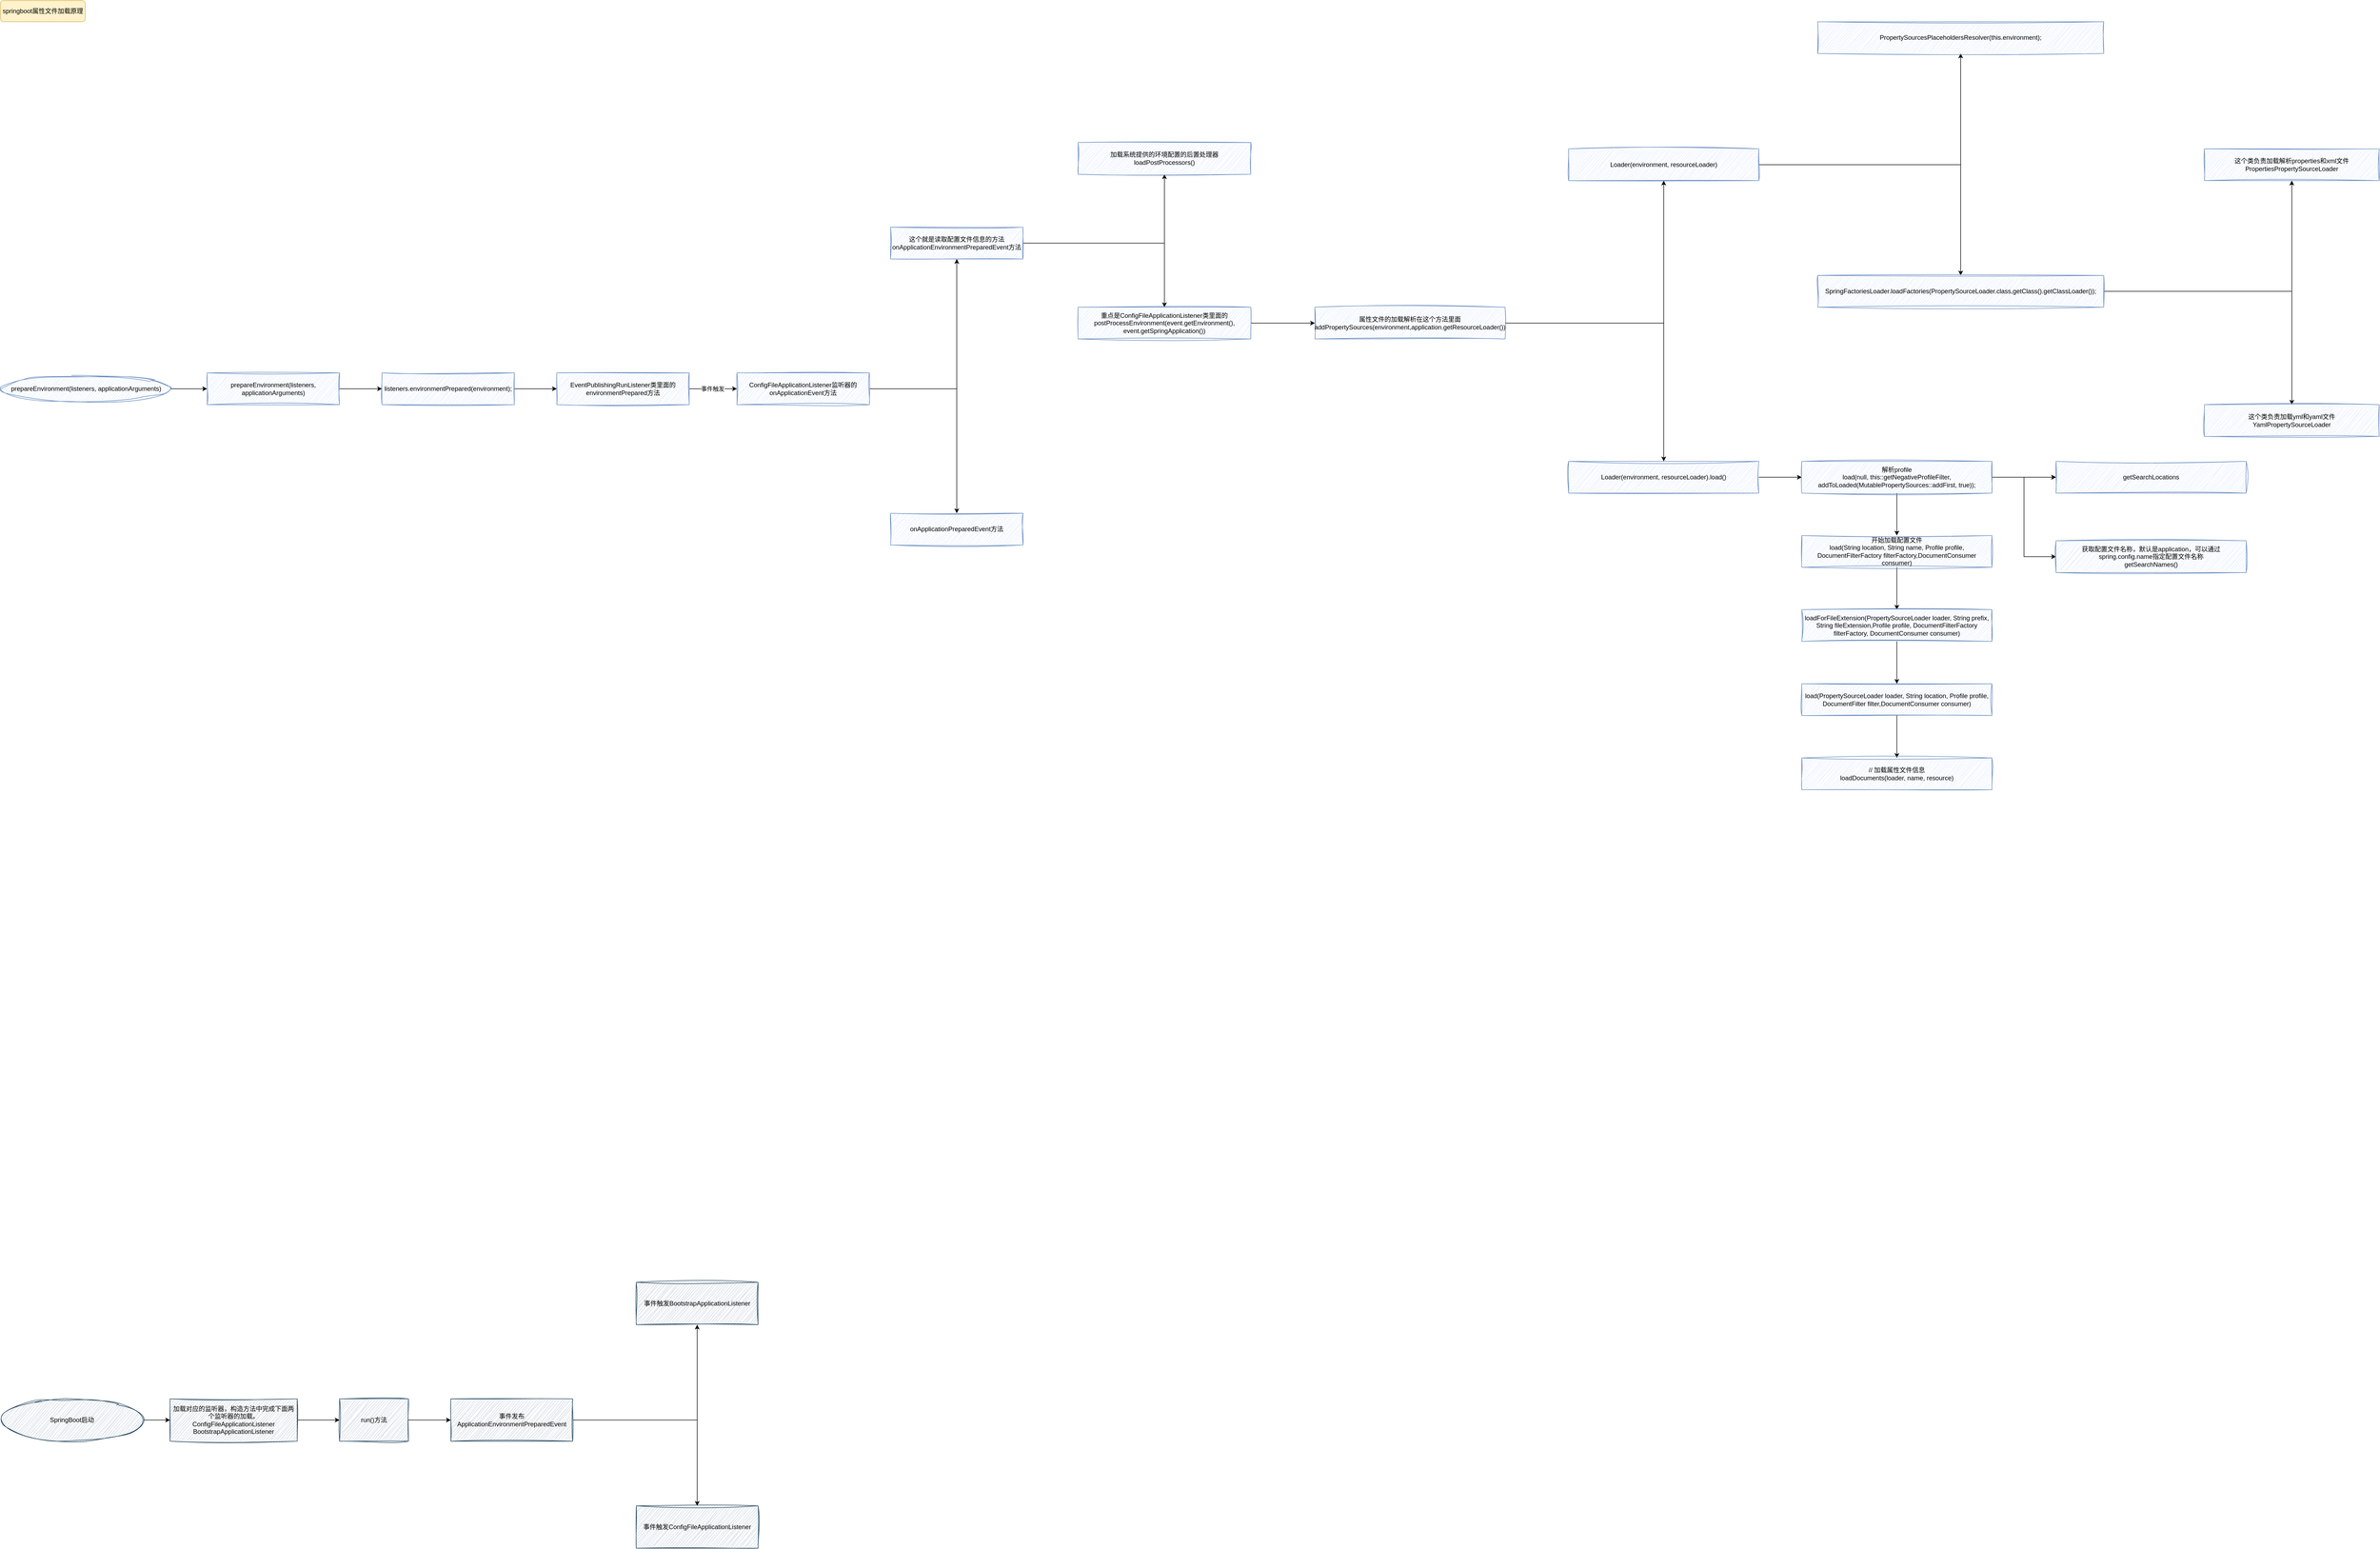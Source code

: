 <mxfile version="28.1.2">
  <diagram name="第 1 页" id="pJoQ1Ndg2AaUiCjgf3xg">
    <mxGraphModel dx="1427" dy="859" grid="1" gridSize="10" guides="1" tooltips="1" connect="1" arrows="1" fold="1" page="1" pageScale="1" pageWidth="827" pageHeight="1169" math="0" shadow="0">
      <root>
        <mxCell id="0" />
        <mxCell id="1" parent="0" />
        <mxCell id="j2Kr2M3MJOWy4sunJtri-1" value="springboot属性文件加载原理" style="rounded=1;whiteSpace=wrap;html=1;fillColor=#fff2cc;strokeColor=#d6b656;" parent="1" vertex="1">
          <mxGeometry width="160" height="40" as="geometry" />
        </mxCell>
        <mxCell id="OPcFjBGL-2bX_VGJpKU5-2" value="" style="edgeStyle=orthogonalEdgeStyle;rounded=0;orthogonalLoop=1;jettySize=auto;html=1;" edge="1" parent="1" source="j2Kr2M3MJOWy4sunJtri-2" target="OPcFjBGL-2bX_VGJpKU5-1">
          <mxGeometry relative="1" as="geometry" />
        </mxCell>
        <mxCell id="j2Kr2M3MJOWy4sunJtri-2" value="&lt;div class=&quot;lake-content&quot;&gt;&lt;span class=&quot;ne-text&quot;&gt;&amp;nbsp;prepareEnvironment(listeners, applicationArguments)&lt;/span&gt;&lt;/div&gt;" style="strokeWidth=1;html=1;shape=mxgraph.flowchart.start_2;whiteSpace=wrap;sketch=1;curveFitting=1;jiggle=2;fillColor=#dae8fc;strokeColor=#6c8ebf;" parent="1" vertex="1">
          <mxGeometry y="708" width="320" height="50" as="geometry" />
        </mxCell>
        <mxCell id="OPcFjBGL-2bX_VGJpKU5-4" value="" style="edgeStyle=orthogonalEdgeStyle;rounded=0;orthogonalLoop=1;jettySize=auto;html=1;" edge="1" parent="1" source="OPcFjBGL-2bX_VGJpKU5-1" target="OPcFjBGL-2bX_VGJpKU5-3">
          <mxGeometry relative="1" as="geometry" />
        </mxCell>
        <mxCell id="OPcFjBGL-2bX_VGJpKU5-1" value="prepareEnvironment(listeners, applicationArguments)" style="whiteSpace=wrap;html=1;fillColor=#dae8fc;strokeColor=#6c8ebf;strokeWidth=1;sketch=1;curveFitting=1;jiggle=2;" vertex="1" parent="1">
          <mxGeometry x="390" y="703" width="250" height="60" as="geometry" />
        </mxCell>
        <mxCell id="OPcFjBGL-2bX_VGJpKU5-6" value="" style="edgeStyle=orthogonalEdgeStyle;rounded=0;orthogonalLoop=1;jettySize=auto;html=1;" edge="1" parent="1" source="OPcFjBGL-2bX_VGJpKU5-3" target="OPcFjBGL-2bX_VGJpKU5-5">
          <mxGeometry relative="1" as="geometry" />
        </mxCell>
        <mxCell id="OPcFjBGL-2bX_VGJpKU5-3" value="listeners.environmentPrepared(environment);" style="whiteSpace=wrap;html=1;fillColor=#dae8fc;strokeColor=#6c8ebf;strokeWidth=1;sketch=1;curveFitting=1;jiggle=2;" vertex="1" parent="1">
          <mxGeometry x="720" y="703" width="250" height="60" as="geometry" />
        </mxCell>
        <mxCell id="OPcFjBGL-2bX_VGJpKU5-8" value="" style="edgeStyle=orthogonalEdgeStyle;rounded=0;orthogonalLoop=1;jettySize=auto;html=1;" edge="1" parent="1" source="OPcFjBGL-2bX_VGJpKU5-5" target="OPcFjBGL-2bX_VGJpKU5-7">
          <mxGeometry relative="1" as="geometry" />
        </mxCell>
        <mxCell id="OPcFjBGL-2bX_VGJpKU5-9" value="事件触发" style="edgeLabel;html=1;align=center;verticalAlign=middle;resizable=0;points=[];" vertex="1" connectable="0" parent="OPcFjBGL-2bX_VGJpKU5-8">
          <mxGeometry x="-0.25" y="-4" relative="1" as="geometry">
            <mxPoint x="10" y="-4" as="offset" />
          </mxGeometry>
        </mxCell>
        <mxCell id="OPcFjBGL-2bX_VGJpKU5-5" value="EventPublishingRunListener类里面的environmentPrepared方法" style="whiteSpace=wrap;html=1;fillColor=#dae8fc;strokeColor=#6c8ebf;strokeWidth=1;sketch=1;curveFitting=1;jiggle=2;" vertex="1" parent="1">
          <mxGeometry x="1050" y="703" width="250" height="60" as="geometry" />
        </mxCell>
        <mxCell id="OPcFjBGL-2bX_VGJpKU5-11" value="" style="edgeStyle=orthogonalEdgeStyle;rounded=0;orthogonalLoop=1;jettySize=auto;html=1;" edge="1" parent="1" source="OPcFjBGL-2bX_VGJpKU5-7" target="OPcFjBGL-2bX_VGJpKU5-10">
          <mxGeometry relative="1" as="geometry" />
        </mxCell>
        <mxCell id="OPcFjBGL-2bX_VGJpKU5-13" value="" style="edgeStyle=orthogonalEdgeStyle;rounded=0;orthogonalLoop=1;jettySize=auto;html=1;" edge="1" parent="1" source="OPcFjBGL-2bX_VGJpKU5-7" target="OPcFjBGL-2bX_VGJpKU5-12">
          <mxGeometry relative="1" as="geometry" />
        </mxCell>
        <mxCell id="OPcFjBGL-2bX_VGJpKU5-7" value="ConfigFileApplicationListener监听器的&lt;br&gt;onApplicationEvent方法" style="whiteSpace=wrap;html=1;fillColor=#dae8fc;strokeColor=#6c8ebf;strokeWidth=1;sketch=1;curveFitting=1;jiggle=2;" vertex="1" parent="1">
          <mxGeometry x="1390" y="703" width="250" height="60" as="geometry" />
        </mxCell>
        <mxCell id="OPcFjBGL-2bX_VGJpKU5-15" value="" style="edgeStyle=orthogonalEdgeStyle;rounded=0;orthogonalLoop=1;jettySize=auto;html=1;" edge="1" parent="1" source="OPcFjBGL-2bX_VGJpKU5-10" target="OPcFjBGL-2bX_VGJpKU5-14">
          <mxGeometry relative="1" as="geometry" />
        </mxCell>
        <mxCell id="OPcFjBGL-2bX_VGJpKU5-17" value="" style="edgeStyle=orthogonalEdgeStyle;rounded=0;orthogonalLoop=1;jettySize=auto;html=1;" edge="1" parent="1" source="OPcFjBGL-2bX_VGJpKU5-10" target="OPcFjBGL-2bX_VGJpKU5-16">
          <mxGeometry relative="1" as="geometry" />
        </mxCell>
        <mxCell id="OPcFjBGL-2bX_VGJpKU5-10" value="这个就是读取配置文件信息的方法&lt;br&gt;onApplicationEnvironmentPreparedEvent方法" style="whiteSpace=wrap;html=1;fillColor=#dae8fc;strokeColor=#6c8ebf;strokeWidth=1;sketch=1;curveFitting=1;jiggle=2;" vertex="1" parent="1">
          <mxGeometry x="1680" y="428" width="250" height="60" as="geometry" />
        </mxCell>
        <mxCell id="OPcFjBGL-2bX_VGJpKU5-12" value="onApplicationPreparedEvent方法" style="whiteSpace=wrap;html=1;fillColor=#dae8fc;strokeColor=#6c8ebf;strokeWidth=1;sketch=1;curveFitting=1;jiggle=2;" vertex="1" parent="1">
          <mxGeometry x="1680" y="968" width="250" height="60" as="geometry" />
        </mxCell>
        <mxCell id="OPcFjBGL-2bX_VGJpKU5-14" value="加载系统提供的环境配置的后置处理器&lt;br&gt;loadPostProcessors()" style="whiteSpace=wrap;html=1;fillColor=#dae8fc;strokeColor=#6c8ebf;strokeWidth=1;sketch=1;curveFitting=1;jiggle=2;" vertex="1" parent="1">
          <mxGeometry x="2034" y="268" width="326" height="60" as="geometry" />
        </mxCell>
        <mxCell id="OPcFjBGL-2bX_VGJpKU5-19" value="" style="edgeStyle=orthogonalEdgeStyle;rounded=0;orthogonalLoop=1;jettySize=auto;html=1;" edge="1" parent="1" source="OPcFjBGL-2bX_VGJpKU5-16" target="OPcFjBGL-2bX_VGJpKU5-18">
          <mxGeometry relative="1" as="geometry" />
        </mxCell>
        <mxCell id="OPcFjBGL-2bX_VGJpKU5-16" value="重点是ConfigFileApplicationListener类里面的&lt;br&gt;postProcessEnvironment(event.getEnvironment(), event.getSpringApplication())" style="whiteSpace=wrap;html=1;fillColor=#dae8fc;strokeColor=#6c8ebf;strokeWidth=1;sketch=1;curveFitting=1;jiggle=2;" vertex="1" parent="1">
          <mxGeometry x="2034" y="579" width="326" height="60" as="geometry" />
        </mxCell>
        <mxCell id="OPcFjBGL-2bX_VGJpKU5-21" value="" style="edgeStyle=orthogonalEdgeStyle;rounded=0;orthogonalLoop=1;jettySize=auto;html=1;" edge="1" parent="1" source="OPcFjBGL-2bX_VGJpKU5-18" target="OPcFjBGL-2bX_VGJpKU5-20">
          <mxGeometry relative="1" as="geometry" />
        </mxCell>
        <mxCell id="OPcFjBGL-2bX_VGJpKU5-23" value="" style="edgeStyle=orthogonalEdgeStyle;rounded=0;orthogonalLoop=1;jettySize=auto;html=1;" edge="1" parent="1" source="OPcFjBGL-2bX_VGJpKU5-18" target="OPcFjBGL-2bX_VGJpKU5-22">
          <mxGeometry relative="1" as="geometry" />
        </mxCell>
        <mxCell id="OPcFjBGL-2bX_VGJpKU5-18" value="属性文件的加载解析在这个方法里面&lt;br&gt;addPropertySources(environment,application.getResourceLoader())" style="whiteSpace=wrap;html=1;fillColor=#dae8fc;strokeColor=#6c8ebf;strokeWidth=1;sketch=1;curveFitting=1;jiggle=2;align=center;" vertex="1" parent="1">
          <mxGeometry x="2481" y="579" width="359" height="60" as="geometry" />
        </mxCell>
        <mxCell id="OPcFjBGL-2bX_VGJpKU5-25" value="" style="edgeStyle=orthogonalEdgeStyle;rounded=0;orthogonalLoop=1;jettySize=auto;html=1;" edge="1" parent="1" source="OPcFjBGL-2bX_VGJpKU5-20" target="OPcFjBGL-2bX_VGJpKU5-24">
          <mxGeometry relative="1" as="geometry" />
        </mxCell>
        <mxCell id="OPcFjBGL-2bX_VGJpKU5-27" value="" style="edgeStyle=orthogonalEdgeStyle;rounded=0;orthogonalLoop=1;jettySize=auto;html=1;" edge="1" parent="1" source="OPcFjBGL-2bX_VGJpKU5-20" target="OPcFjBGL-2bX_VGJpKU5-26">
          <mxGeometry relative="1" as="geometry" />
        </mxCell>
        <mxCell id="OPcFjBGL-2bX_VGJpKU5-20" value="Loader(environment, resourceLoader)" style="whiteSpace=wrap;html=1;fillColor=#dae8fc;strokeColor=#6c8ebf;strokeWidth=1;sketch=1;curveFitting=1;jiggle=2;align=center;" vertex="1" parent="1">
          <mxGeometry x="2960" y="280" width="359" height="60" as="geometry" />
        </mxCell>
        <mxCell id="OPcFjBGL-2bX_VGJpKU5-35" value="" style="edgeStyle=orthogonalEdgeStyle;rounded=0;orthogonalLoop=1;jettySize=auto;html=1;" edge="1" parent="1" source="OPcFjBGL-2bX_VGJpKU5-22" target="OPcFjBGL-2bX_VGJpKU5-34">
          <mxGeometry relative="1" as="geometry" />
        </mxCell>
        <mxCell id="OPcFjBGL-2bX_VGJpKU5-22" value="Loader(environment, resourceLoader).load()" style="whiteSpace=wrap;html=1;fillColor=#dae8fc;strokeColor=#6c8ebf;strokeWidth=1;sketch=1;curveFitting=1;jiggle=2;align=center;" vertex="1" parent="1">
          <mxGeometry x="2960" y="870" width="359" height="60" as="geometry" />
        </mxCell>
        <mxCell id="OPcFjBGL-2bX_VGJpKU5-24" value="PropertySourcesPlaceholdersResolver(this.environment);" style="whiteSpace=wrap;html=1;fillColor=#dae8fc;strokeColor=#6c8ebf;strokeWidth=1;sketch=1;curveFitting=1;jiggle=2;align=center;" vertex="1" parent="1">
          <mxGeometry x="3430" y="40" width="540" height="60" as="geometry" />
        </mxCell>
        <mxCell id="OPcFjBGL-2bX_VGJpKU5-31" value="" style="edgeStyle=orthogonalEdgeStyle;rounded=0;orthogonalLoop=1;jettySize=auto;html=1;" edge="1" parent="1" source="OPcFjBGL-2bX_VGJpKU5-26" target="OPcFjBGL-2bX_VGJpKU5-30">
          <mxGeometry relative="1" as="geometry" />
        </mxCell>
        <mxCell id="OPcFjBGL-2bX_VGJpKU5-33" value="" style="edgeStyle=orthogonalEdgeStyle;rounded=0;orthogonalLoop=1;jettySize=auto;html=1;" edge="1" parent="1" source="OPcFjBGL-2bX_VGJpKU5-26" target="OPcFjBGL-2bX_VGJpKU5-32">
          <mxGeometry relative="1" as="geometry" />
        </mxCell>
        <mxCell id="OPcFjBGL-2bX_VGJpKU5-26" value="&lt;div&gt;SpringFactoriesLoader.loadFactories(PropertySourceLoader.class,&lt;span style=&quot;background-color: transparent; color: light-dark(rgb(0, 0, 0), rgb(255, 255, 255));&quot;&gt;getClass().getClassLoader());&lt;/span&gt;&lt;/div&gt;" style="whiteSpace=wrap;html=1;fillColor=#dae8fc;strokeColor=#6c8ebf;strokeWidth=1;sketch=1;curveFitting=1;jiggle=2;align=center;" vertex="1" parent="1">
          <mxGeometry x="3430" y="519" width="540" height="60" as="geometry" />
        </mxCell>
        <mxCell id="OPcFjBGL-2bX_VGJpKU5-30" value="这个类负责加载解析properties和xml文件&lt;br&gt;PropertiesPropertySourceLoader" style="whiteSpace=wrap;html=1;fillColor=#dae8fc;strokeColor=#6c8ebf;strokeWidth=1;sketch=1;curveFitting=1;jiggle=2;align=center;" vertex="1" parent="1">
          <mxGeometry x="4160" y="280" width="330" height="60" as="geometry" />
        </mxCell>
        <mxCell id="OPcFjBGL-2bX_VGJpKU5-32" value="这个类负责加载yml和yaml文件&lt;br&gt;YamlPropertySourceLoader" style="whiteSpace=wrap;html=1;fillColor=#dae8fc;strokeColor=#6c8ebf;strokeWidth=1;sketch=1;curveFitting=1;jiggle=2;align=center;" vertex="1" parent="1">
          <mxGeometry x="4160" y="763" width="330" height="60" as="geometry" />
        </mxCell>
        <mxCell id="OPcFjBGL-2bX_VGJpKU5-37" value="" style="edgeStyle=orthogonalEdgeStyle;rounded=0;orthogonalLoop=1;jettySize=auto;html=1;" edge="1" parent="1" source="OPcFjBGL-2bX_VGJpKU5-34" target="OPcFjBGL-2bX_VGJpKU5-36">
          <mxGeometry relative="1" as="geometry" />
        </mxCell>
        <mxCell id="OPcFjBGL-2bX_VGJpKU5-38" value="" style="edgeStyle=orthogonalEdgeStyle;rounded=0;orthogonalLoop=1;jettySize=auto;html=1;" edge="1" parent="1" source="OPcFjBGL-2bX_VGJpKU5-34" target="OPcFjBGL-2bX_VGJpKU5-36">
          <mxGeometry relative="1" as="geometry" />
        </mxCell>
        <mxCell id="OPcFjBGL-2bX_VGJpKU5-41" style="edgeStyle=orthogonalEdgeStyle;rounded=0;orthogonalLoop=1;jettySize=auto;html=1;entryX=0;entryY=0.5;entryDx=0;entryDy=0;" edge="1" parent="1" source="OPcFjBGL-2bX_VGJpKU5-34" target="OPcFjBGL-2bX_VGJpKU5-39">
          <mxGeometry relative="1" as="geometry" />
        </mxCell>
        <mxCell id="OPcFjBGL-2bX_VGJpKU5-43" value="" style="edgeStyle=orthogonalEdgeStyle;rounded=0;orthogonalLoop=1;jettySize=auto;html=1;" edge="1" parent="1" source="OPcFjBGL-2bX_VGJpKU5-34" target="OPcFjBGL-2bX_VGJpKU5-42">
          <mxGeometry relative="1" as="geometry" />
        </mxCell>
        <mxCell id="OPcFjBGL-2bX_VGJpKU5-34" value="解析profile&lt;br&gt;load(null, this::getNegativeProfileFilter, addToLoaded(MutablePropertySources::addFirst, true));" style="whiteSpace=wrap;html=1;fillColor=#dae8fc;strokeColor=#6c8ebf;strokeWidth=1;sketch=1;curveFitting=1;jiggle=2;align=center;" vertex="1" parent="1">
          <mxGeometry x="3400" y="870" width="359" height="60" as="geometry" />
        </mxCell>
        <mxCell id="OPcFjBGL-2bX_VGJpKU5-36" value="getSearchLocations" style="whiteSpace=wrap;html=1;fillColor=#dae8fc;strokeColor=#6c8ebf;strokeWidth=1;sketch=1;curveFitting=1;jiggle=2;align=center;" vertex="1" parent="1">
          <mxGeometry x="3880" y="870" width="359" height="60" as="geometry" />
        </mxCell>
        <mxCell id="OPcFjBGL-2bX_VGJpKU5-39" value="获取配置文件名称，默认是application，可以通过spring.config.name指定配置文件名称&lt;br&gt;getSearchNames()" style="whiteSpace=wrap;html=1;fillColor=#dae8fc;strokeColor=#6c8ebf;strokeWidth=1;sketch=1;curveFitting=1;jiggle=2;align=center;" vertex="1" parent="1">
          <mxGeometry x="3880" y="1020" width="359" height="60" as="geometry" />
        </mxCell>
        <mxCell id="OPcFjBGL-2bX_VGJpKU5-45" value="" style="edgeStyle=orthogonalEdgeStyle;rounded=0;orthogonalLoop=1;jettySize=auto;html=1;" edge="1" parent="1" source="OPcFjBGL-2bX_VGJpKU5-42" target="OPcFjBGL-2bX_VGJpKU5-44">
          <mxGeometry relative="1" as="geometry" />
        </mxCell>
        <mxCell id="OPcFjBGL-2bX_VGJpKU5-42" value="开始加载配置文件&lt;br&gt;load(String location, String name, Profile profile, DocumentFilterFactory filterFactory,DocumentConsumer consumer)" style="whiteSpace=wrap;html=1;fillColor=#dae8fc;strokeColor=#6c8ebf;strokeWidth=1;sketch=1;curveFitting=1;jiggle=2;align=center;" vertex="1" parent="1">
          <mxGeometry x="3400" y="1010" width="359" height="60" as="geometry" />
        </mxCell>
        <mxCell id="OPcFjBGL-2bX_VGJpKU5-47" value="" style="edgeStyle=orthogonalEdgeStyle;rounded=0;orthogonalLoop=1;jettySize=auto;html=1;" edge="1" parent="1" source="OPcFjBGL-2bX_VGJpKU5-44" target="OPcFjBGL-2bX_VGJpKU5-46">
          <mxGeometry relative="1" as="geometry" />
        </mxCell>
        <mxCell id="OPcFjBGL-2bX_VGJpKU5-44" value="loadForFileExtension(PropertySourceLoader loader, String prefix, String fileExtension,Profile profile, DocumentFilterFactory filterFactory, DocumentConsumer consumer)" style="whiteSpace=wrap;html=1;fillColor=#dae8fc;strokeColor=#6c8ebf;strokeWidth=1;sketch=1;curveFitting=1;jiggle=2;align=center;" vertex="1" parent="1">
          <mxGeometry x="3400" y="1150" width="359" height="60" as="geometry" />
        </mxCell>
        <mxCell id="OPcFjBGL-2bX_VGJpKU5-49" value="" style="edgeStyle=orthogonalEdgeStyle;rounded=0;orthogonalLoop=1;jettySize=auto;html=1;" edge="1" parent="1" source="OPcFjBGL-2bX_VGJpKU5-46" target="OPcFjBGL-2bX_VGJpKU5-48">
          <mxGeometry relative="1" as="geometry" />
        </mxCell>
        <mxCell id="OPcFjBGL-2bX_VGJpKU5-46" value="load(PropertySourceLoader loader, String location, Profile profile, DocumentFilter filter,DocumentConsumer consumer)" style="whiteSpace=wrap;html=1;fillColor=#dae8fc;strokeColor=#6c8ebf;strokeWidth=1;sketch=1;curveFitting=1;jiggle=2;align=center;" vertex="1" parent="1">
          <mxGeometry x="3400" y="1290" width="359" height="60" as="geometry" />
        </mxCell>
        <mxCell id="OPcFjBGL-2bX_VGJpKU5-48" value="// 加载属性文件信息&lt;br&gt;loadDocuments(loader, name, resource)" style="whiteSpace=wrap;html=1;fillColor=#dae8fc;strokeColor=#6c8ebf;strokeWidth=1;sketch=1;curveFitting=1;jiggle=2;align=center;" vertex="1" parent="1">
          <mxGeometry x="3400" y="1430" width="359" height="60" as="geometry" />
        </mxCell>
        <mxCell id="OPcFjBGL-2bX_VGJpKU5-52" value="" style="edgeStyle=orthogonalEdgeStyle;rounded=0;orthogonalLoop=1;jettySize=auto;html=1;" edge="1" parent="1" source="OPcFjBGL-2bX_VGJpKU5-50" target="OPcFjBGL-2bX_VGJpKU5-51">
          <mxGeometry relative="1" as="geometry" />
        </mxCell>
        <mxCell id="OPcFjBGL-2bX_VGJpKU5-50" value="SpringBoot启动" style="ellipse;whiteSpace=wrap;html=1;fillColor=#bac8d3;strokeColor=#23445d;sketch=1;curveFitting=1;jiggle=2;" vertex="1" parent="1">
          <mxGeometry y="2640" width="270" height="80" as="geometry" />
        </mxCell>
        <mxCell id="OPcFjBGL-2bX_VGJpKU5-54" value="" style="edgeStyle=orthogonalEdgeStyle;rounded=0;orthogonalLoop=1;jettySize=auto;html=1;" edge="1" parent="1" source="OPcFjBGL-2bX_VGJpKU5-51" target="OPcFjBGL-2bX_VGJpKU5-53">
          <mxGeometry relative="1" as="geometry" />
        </mxCell>
        <mxCell id="OPcFjBGL-2bX_VGJpKU5-51" value="加载对应的监听器，构造方法中完成下面两个监听器的加载。&lt;br&gt;ConfigFileApplicationListener&lt;br&gt;BootstrapApplicationListener" style="whiteSpace=wrap;html=1;fillColor=#bac8d3;strokeColor=#23445d;sketch=1;curveFitting=1;jiggle=2;" vertex="1" parent="1">
          <mxGeometry x="320" y="2640" width="240" height="80" as="geometry" />
        </mxCell>
        <mxCell id="OPcFjBGL-2bX_VGJpKU5-56" value="" style="edgeStyle=orthogonalEdgeStyle;rounded=0;orthogonalLoop=1;jettySize=auto;html=1;" edge="1" parent="1" source="OPcFjBGL-2bX_VGJpKU5-53" target="OPcFjBGL-2bX_VGJpKU5-55">
          <mxGeometry relative="1" as="geometry" />
        </mxCell>
        <mxCell id="OPcFjBGL-2bX_VGJpKU5-53" value="run()方法" style="whiteSpace=wrap;html=1;fillColor=#bac8d3;strokeColor=#23445d;sketch=1;curveFitting=1;jiggle=2;" vertex="1" parent="1">
          <mxGeometry x="640" y="2640" width="130" height="80" as="geometry" />
        </mxCell>
        <mxCell id="OPcFjBGL-2bX_VGJpKU5-58" value="" style="edgeStyle=orthogonalEdgeStyle;rounded=0;orthogonalLoop=1;jettySize=auto;html=1;" edge="1" parent="1" source="OPcFjBGL-2bX_VGJpKU5-55" target="OPcFjBGL-2bX_VGJpKU5-57">
          <mxGeometry relative="1" as="geometry" />
        </mxCell>
        <mxCell id="OPcFjBGL-2bX_VGJpKU5-60" value="" style="edgeStyle=orthogonalEdgeStyle;rounded=0;orthogonalLoop=1;jettySize=auto;html=1;" edge="1" parent="1" source="OPcFjBGL-2bX_VGJpKU5-55" target="OPcFjBGL-2bX_VGJpKU5-59">
          <mxGeometry relative="1" as="geometry" />
        </mxCell>
        <mxCell id="OPcFjBGL-2bX_VGJpKU5-55" value="事件发布&lt;br&gt;ApplicationEnvironmentPreparedEvent" style="whiteSpace=wrap;html=1;fillColor=#bac8d3;strokeColor=#23445d;sketch=1;curveFitting=1;jiggle=2;" vertex="1" parent="1">
          <mxGeometry x="850" y="2640" width="230" height="80" as="geometry" />
        </mxCell>
        <mxCell id="OPcFjBGL-2bX_VGJpKU5-57" value="事件触发BootstrapApplicationListener" style="whiteSpace=wrap;html=1;fillColor=#bac8d3;strokeColor=#23445d;sketch=1;curveFitting=1;jiggle=2;" vertex="1" parent="1">
          <mxGeometry x="1200" y="2420" width="230" height="80" as="geometry" />
        </mxCell>
        <mxCell id="OPcFjBGL-2bX_VGJpKU5-59" value="事件触发ConfigFileApplicationListener" style="whiteSpace=wrap;html=1;fillColor=#bac8d3;strokeColor=#23445d;sketch=1;curveFitting=1;jiggle=2;" vertex="1" parent="1">
          <mxGeometry x="1200" y="2842" width="230" height="80" as="geometry" />
        </mxCell>
      </root>
    </mxGraphModel>
  </diagram>
</mxfile>
